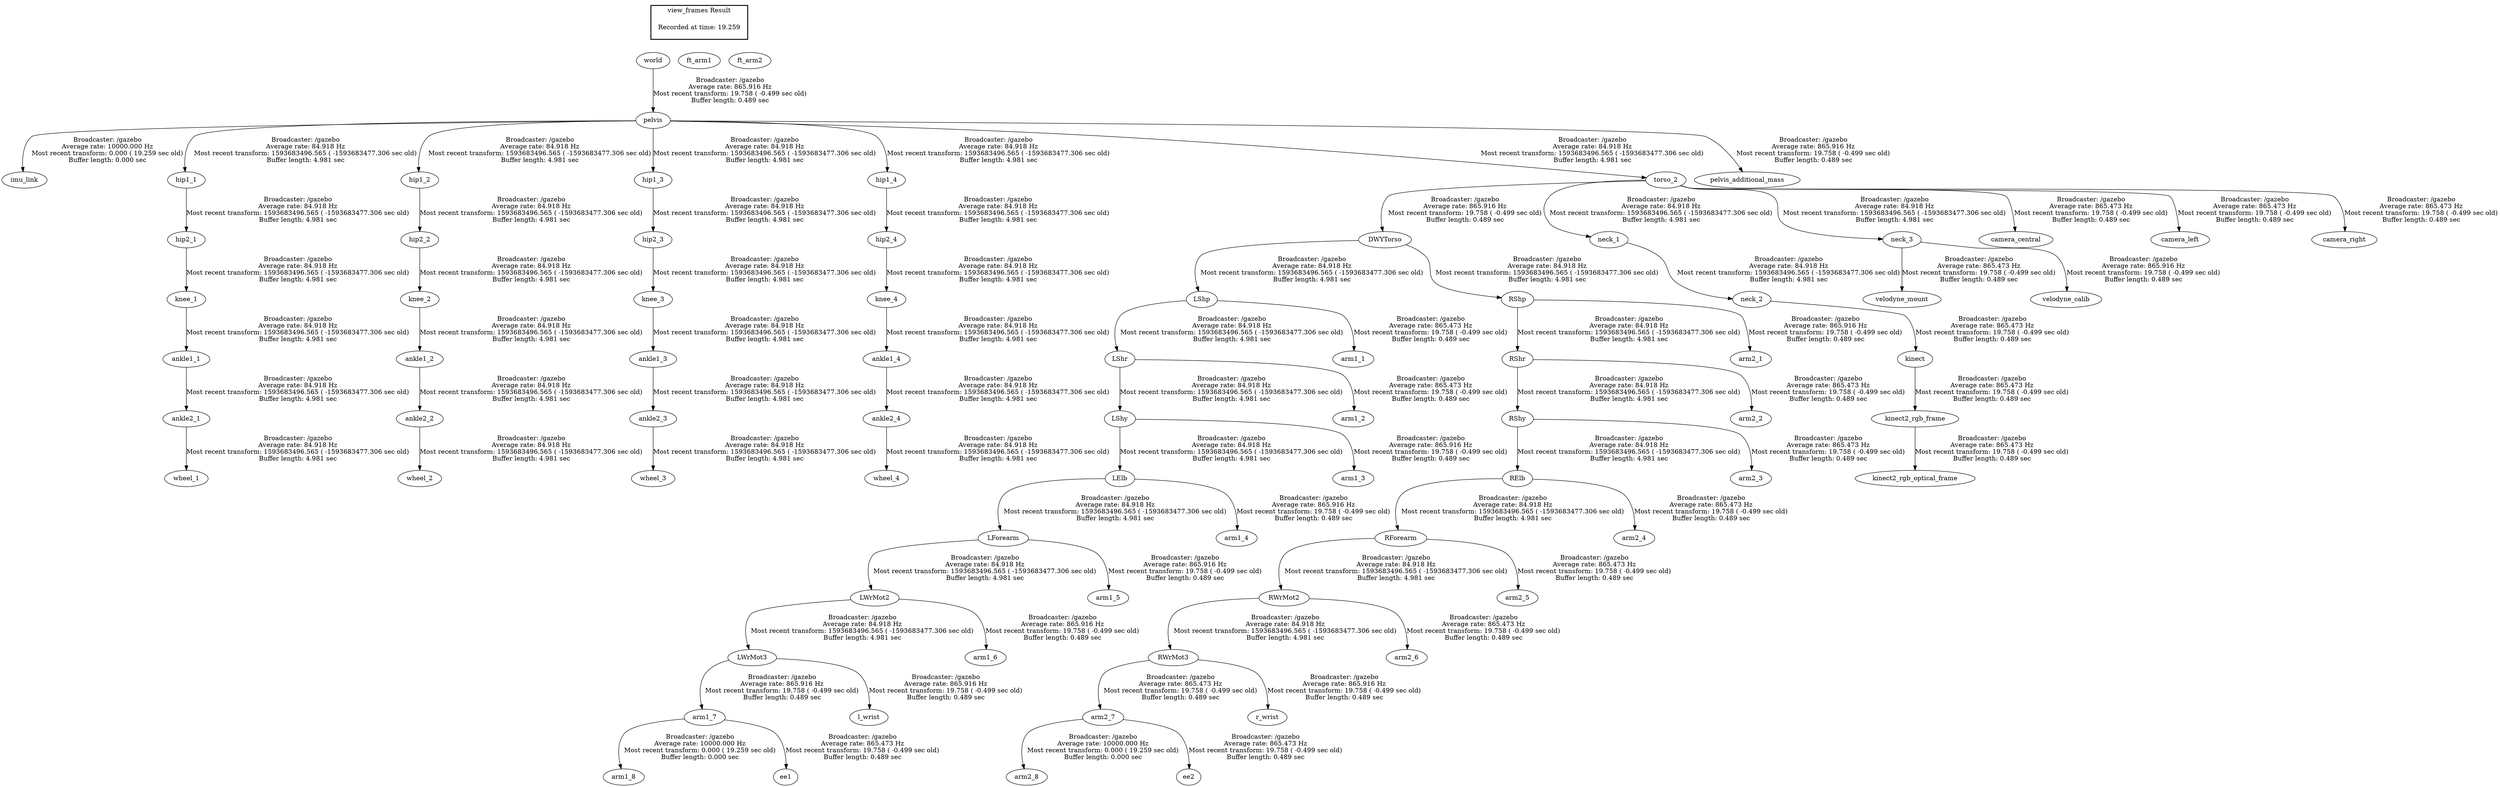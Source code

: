 digraph G {
"pelvis" -> "imu_link"[label="Broadcaster: /gazebo\nAverage rate: 10000.000 Hz\nMost recent transform: 0.000 ( 19.259 sec old)\nBuffer length: 0.000 sec\n"];
"world" -> "pelvis"[label="Broadcaster: /gazebo\nAverage rate: 865.916 Hz\nMost recent transform: 19.758 ( -0.499 sec old)\nBuffer length: 0.489 sec\n"];
"arm1_7" -> "arm1_8"[label="Broadcaster: /gazebo\nAverage rate: 10000.000 Hz\nMost recent transform: 0.000 ( 19.259 sec old)\nBuffer length: 0.000 sec\n"];
"arm2_7" -> "arm2_8"[label="Broadcaster: /gazebo\nAverage rate: 10000.000 Hz\nMost recent transform: 0.000 ( 19.259 sec old)\nBuffer length: 0.000 sec\n"];
"knee_1" -> "ankle1_1"[label="Broadcaster: /gazebo\nAverage rate: 84.918 Hz\nMost recent transform: 1593683496.565 ( -1593683477.306 sec old)\nBuffer length: 4.981 sec\n"];
"hip2_1" -> "knee_1"[label="Broadcaster: /gazebo\nAverage rate: 84.918 Hz\nMost recent transform: 1593683496.565 ( -1593683477.306 sec old)\nBuffer length: 4.981 sec\n"];
"knee_2" -> "ankle1_2"[label="Broadcaster: /gazebo\nAverage rate: 84.918 Hz\nMost recent transform: 1593683496.565 ( -1593683477.306 sec old)\nBuffer length: 4.981 sec\n"];
"hip2_2" -> "knee_2"[label="Broadcaster: /gazebo\nAverage rate: 84.918 Hz\nMost recent transform: 1593683496.565 ( -1593683477.306 sec old)\nBuffer length: 4.981 sec\n"];
"knee_3" -> "ankle1_3"[label="Broadcaster: /gazebo\nAverage rate: 84.918 Hz\nMost recent transform: 1593683496.565 ( -1593683477.306 sec old)\nBuffer length: 4.981 sec\n"];
"hip2_3" -> "knee_3"[label="Broadcaster: /gazebo\nAverage rate: 84.918 Hz\nMost recent transform: 1593683496.565 ( -1593683477.306 sec old)\nBuffer length: 4.981 sec\n"];
"knee_4" -> "ankle1_4"[label="Broadcaster: /gazebo\nAverage rate: 84.918 Hz\nMost recent transform: 1593683496.565 ( -1593683477.306 sec old)\nBuffer length: 4.981 sec\n"];
"hip2_4" -> "knee_4"[label="Broadcaster: /gazebo\nAverage rate: 84.918 Hz\nMost recent transform: 1593683496.565 ( -1593683477.306 sec old)\nBuffer length: 4.981 sec\n"];
"ankle1_1" -> "ankle2_1"[label="Broadcaster: /gazebo\nAverage rate: 84.918 Hz\nMost recent transform: 1593683496.565 ( -1593683477.306 sec old)\nBuffer length: 4.981 sec\n"];
"ankle1_2" -> "ankle2_2"[label="Broadcaster: /gazebo\nAverage rate: 84.918 Hz\nMost recent transform: 1593683496.565 ( -1593683477.306 sec old)\nBuffer length: 4.981 sec\n"];
"ankle1_3" -> "ankle2_3"[label="Broadcaster: /gazebo\nAverage rate: 84.918 Hz\nMost recent transform: 1593683496.565 ( -1593683477.306 sec old)\nBuffer length: 4.981 sec\n"];
"ankle1_4" -> "ankle2_4"[label="Broadcaster: /gazebo\nAverage rate: 84.918 Hz\nMost recent transform: 1593683496.565 ( -1593683477.306 sec old)\nBuffer length: 4.981 sec\n"];
"hip1_1" -> "hip2_1"[label="Broadcaster: /gazebo\nAverage rate: 84.918 Hz\nMost recent transform: 1593683496.565 ( -1593683477.306 sec old)\nBuffer length: 4.981 sec\n"];
"pelvis" -> "hip1_1"[label="Broadcaster: /gazebo\nAverage rate: 84.918 Hz\nMost recent transform: 1593683496.565 ( -1593683477.306 sec old)\nBuffer length: 4.981 sec\n"];
"hip1_2" -> "hip2_2"[label="Broadcaster: /gazebo\nAverage rate: 84.918 Hz\nMost recent transform: 1593683496.565 ( -1593683477.306 sec old)\nBuffer length: 4.981 sec\n"];
"pelvis" -> "hip1_2"[label="Broadcaster: /gazebo\nAverage rate: 84.918 Hz\nMost recent transform: 1593683496.565 ( -1593683477.306 sec old)\nBuffer length: 4.981 sec\n"];
"hip1_3" -> "hip2_3"[label="Broadcaster: /gazebo\nAverage rate: 84.918 Hz\nMost recent transform: 1593683496.565 ( -1593683477.306 sec old)\nBuffer length: 4.981 sec\n"];
"pelvis" -> "hip1_3"[label="Broadcaster: /gazebo\nAverage rate: 84.918 Hz\nMost recent transform: 1593683496.565 ( -1593683477.306 sec old)\nBuffer length: 4.981 sec\n"];
"hip1_4" -> "hip2_4"[label="Broadcaster: /gazebo\nAverage rate: 84.918 Hz\nMost recent transform: 1593683496.565 ( -1593683477.306 sec old)\nBuffer length: 4.981 sec\n"];
"pelvis" -> "hip1_4"[label="Broadcaster: /gazebo\nAverage rate: 84.918 Hz\nMost recent transform: 1593683496.565 ( -1593683477.306 sec old)\nBuffer length: 4.981 sec\n"];
"DWYTorso" -> "LShp"[label="Broadcaster: /gazebo\nAverage rate: 84.918 Hz\nMost recent transform: 1593683496.565 ( -1593683477.306 sec old)\nBuffer length: 4.981 sec\n"];
"torso_2" -> "DWYTorso"[label="Broadcaster: /gazebo\nAverage rate: 865.916 Hz\nMost recent transform: 19.758 ( -0.499 sec old)\nBuffer length: 0.489 sec\n"];
"LShp" -> "LShr"[label="Broadcaster: /gazebo\nAverage rate: 84.918 Hz\nMost recent transform: 1593683496.565 ( -1593683477.306 sec old)\nBuffer length: 4.981 sec\n"];
"LShr" -> "LShy"[label="Broadcaster: /gazebo\nAverage rate: 84.918 Hz\nMost recent transform: 1593683496.565 ( -1593683477.306 sec old)\nBuffer length: 4.981 sec\n"];
"LShy" -> "LElb"[label="Broadcaster: /gazebo\nAverage rate: 84.918 Hz\nMost recent transform: 1593683496.565 ( -1593683477.306 sec old)\nBuffer length: 4.981 sec\n"];
"LElb" -> "LForearm"[label="Broadcaster: /gazebo\nAverage rate: 84.918 Hz\nMost recent transform: 1593683496.565 ( -1593683477.306 sec old)\nBuffer length: 4.981 sec\n"];
"LForearm" -> "LWrMot2"[label="Broadcaster: /gazebo\nAverage rate: 84.918 Hz\nMost recent transform: 1593683496.565 ( -1593683477.306 sec old)\nBuffer length: 4.981 sec\n"];
"LWrMot2" -> "LWrMot3"[label="Broadcaster: /gazebo\nAverage rate: 84.918 Hz\nMost recent transform: 1593683496.565 ( -1593683477.306 sec old)\nBuffer length: 4.981 sec\n"];
"DWYTorso" -> "RShp"[label="Broadcaster: /gazebo\nAverage rate: 84.918 Hz\nMost recent transform: 1593683496.565 ( -1593683477.306 sec old)\nBuffer length: 4.981 sec\n"];
"RShp" -> "RShr"[label="Broadcaster: /gazebo\nAverage rate: 84.918 Hz\nMost recent transform: 1593683496.565 ( -1593683477.306 sec old)\nBuffer length: 4.981 sec\n"];
"RShr" -> "RShy"[label="Broadcaster: /gazebo\nAverage rate: 84.918 Hz\nMost recent transform: 1593683496.565 ( -1593683477.306 sec old)\nBuffer length: 4.981 sec\n"];
"RShy" -> "RElb"[label="Broadcaster: /gazebo\nAverage rate: 84.918 Hz\nMost recent transform: 1593683496.565 ( -1593683477.306 sec old)\nBuffer length: 4.981 sec\n"];
"RElb" -> "RForearm"[label="Broadcaster: /gazebo\nAverage rate: 84.918 Hz\nMost recent transform: 1593683496.565 ( -1593683477.306 sec old)\nBuffer length: 4.981 sec\n"];
"RForearm" -> "RWrMot2"[label="Broadcaster: /gazebo\nAverage rate: 84.918 Hz\nMost recent transform: 1593683496.565 ( -1593683477.306 sec old)\nBuffer length: 4.981 sec\n"];
"RWrMot2" -> "RWrMot3"[label="Broadcaster: /gazebo\nAverage rate: 84.918 Hz\nMost recent transform: 1593683496.565 ( -1593683477.306 sec old)\nBuffer length: 4.981 sec\n"];
"ankle2_1" -> "wheel_1"[label="Broadcaster: /gazebo\nAverage rate: 84.918 Hz\nMost recent transform: 1593683496.565 ( -1593683477.306 sec old)\nBuffer length: 4.981 sec\n"];
"ankle2_2" -> "wheel_2"[label="Broadcaster: /gazebo\nAverage rate: 84.918 Hz\nMost recent transform: 1593683496.565 ( -1593683477.306 sec old)\nBuffer length: 4.981 sec\n"];
"ankle2_3" -> "wheel_3"[label="Broadcaster: /gazebo\nAverage rate: 84.918 Hz\nMost recent transform: 1593683496.565 ( -1593683477.306 sec old)\nBuffer length: 4.981 sec\n"];
"ankle2_4" -> "wheel_4"[label="Broadcaster: /gazebo\nAverage rate: 84.918 Hz\nMost recent transform: 1593683496.565 ( -1593683477.306 sec old)\nBuffer length: 4.981 sec\n"];
"neck_1" -> "neck_2"[label="Broadcaster: /gazebo\nAverage rate: 84.918 Hz\nMost recent transform: 1593683496.565 ( -1593683477.306 sec old)\nBuffer length: 4.981 sec\n"];
"torso_2" -> "neck_1"[label="Broadcaster: /gazebo\nAverage rate: 84.918 Hz\nMost recent transform: 1593683496.565 ( -1593683477.306 sec old)\nBuffer length: 4.981 sec\n"];
"torso_2" -> "neck_3"[label="Broadcaster: /gazebo\nAverage rate: 84.918 Hz\nMost recent transform: 1593683496.565 ( -1593683477.306 sec old)\nBuffer length: 4.981 sec\n"];
"pelvis" -> "torso_2"[label="Broadcaster: /gazebo\nAverage rate: 84.918 Hz\nMost recent transform: 1593683496.565 ( -1593683477.306 sec old)\nBuffer length: 4.981 sec\n"];
"torso_2" -> "camera_central"[label="Broadcaster: /gazebo\nAverage rate: 865.473 Hz\nMost recent transform: 19.758 ( -0.499 sec old)\nBuffer length: 0.489 sec\n"];
"torso_2" -> "camera_left"[label="Broadcaster: /gazebo\nAverage rate: 865.473 Hz\nMost recent transform: 19.758 ( -0.499 sec old)\nBuffer length: 0.489 sec\n"];
"torso_2" -> "camera_right"[label="Broadcaster: /gazebo\nAverage rate: 865.473 Hz\nMost recent transform: 19.758 ( -0.499 sec old)\nBuffer length: 0.489 sec\n"];
"neck_2" -> "kinect"[label="Broadcaster: /gazebo\nAverage rate: 865.473 Hz\nMost recent transform: 19.758 ( -0.499 sec old)\nBuffer length: 0.489 sec\n"];
"kinect" -> "kinect2_rgb_frame"[label="Broadcaster: /gazebo\nAverage rate: 865.473 Hz\nMost recent transform: 19.758 ( -0.499 sec old)\nBuffer length: 0.489 sec\n"];
"kinect2_rgb_frame" -> "kinect2_rgb_optical_frame"[label="Broadcaster: /gazebo\nAverage rate: 865.473 Hz\nMost recent transform: 19.758 ( -0.499 sec old)\nBuffer length: 0.489 sec\n"];
"neck_3" -> "velodyne_mount"[label="Broadcaster: /gazebo\nAverage rate: 865.473 Hz\nMost recent transform: 19.758 ( -0.499 sec old)\nBuffer length: 0.489 sec\n"];
"arm1_7" -> "ee1"[label="Broadcaster: /gazebo\nAverage rate: 865.473 Hz\nMost recent transform: 19.758 ( -0.499 sec old)\nBuffer length: 0.489 sec\n"];
"LWrMot3" -> "arm1_7"[label="Broadcaster: /gazebo\nAverage rate: 865.916 Hz\nMost recent transform: 19.758 ( -0.499 sec old)\nBuffer length: 0.489 sec\n"];
"arm2_7" -> "ee2"[label="Broadcaster: /gazebo\nAverage rate: 865.473 Hz\nMost recent transform: 19.758 ( -0.499 sec old)\nBuffer length: 0.489 sec\n"];
"RWrMot3" -> "arm2_7"[label="Broadcaster: /gazebo\nAverage rate: 865.473 Hz\nMost recent transform: 19.758 ( -0.499 sec old)\nBuffer length: 0.489 sec\n"];
"LShp" -> "arm1_1"[label="Broadcaster: /gazebo\nAverage rate: 865.473 Hz\nMost recent transform: 19.758 ( -0.499 sec old)\nBuffer length: 0.489 sec\n"];
"RShr" -> "arm2_2"[label="Broadcaster: /gazebo\nAverage rate: 865.473 Hz\nMost recent transform: 19.758 ( -0.499 sec old)\nBuffer length: 0.489 sec\n"];
"RShy" -> "arm2_3"[label="Broadcaster: /gazebo\nAverage rate: 865.473 Hz\nMost recent transform: 19.758 ( -0.499 sec old)\nBuffer length: 0.489 sec\n"];
"RElb" -> "arm2_4"[label="Broadcaster: /gazebo\nAverage rate: 865.473 Hz\nMost recent transform: 19.758 ( -0.499 sec old)\nBuffer length: 0.489 sec\n"];
"RForearm" -> "arm2_5"[label="Broadcaster: /gazebo\nAverage rate: 865.473 Hz\nMost recent transform: 19.758 ( -0.499 sec old)\nBuffer length: 0.489 sec\n"];
"RWrMot2" -> "arm2_6"[label="Broadcaster: /gazebo\nAverage rate: 865.473 Hz\nMost recent transform: 19.758 ( -0.499 sec old)\nBuffer length: 0.489 sec\n"];
"LShr" -> "arm1_2"[label="Broadcaster: /gazebo\nAverage rate: 865.473 Hz\nMost recent transform: 19.758 ( -0.499 sec old)\nBuffer length: 0.489 sec\n"];
"LShy" -> "arm1_3"[label="Broadcaster: /gazebo\nAverage rate: 865.916 Hz\nMost recent transform: 19.758 ( -0.499 sec old)\nBuffer length: 0.489 sec\n"];
"LElb" -> "arm1_4"[label="Broadcaster: /gazebo\nAverage rate: 865.916 Hz\nMost recent transform: 19.758 ( -0.499 sec old)\nBuffer length: 0.489 sec\n"];
"LForearm" -> "arm1_5"[label="Broadcaster: /gazebo\nAverage rate: 865.916 Hz\nMost recent transform: 19.758 ( -0.499 sec old)\nBuffer length: 0.489 sec\n"];
"LWrMot2" -> "arm1_6"[label="Broadcaster: /gazebo\nAverage rate: 865.916 Hz\nMost recent transform: 19.758 ( -0.499 sec old)\nBuffer length: 0.489 sec\n"];
"RShp" -> "arm2_1"[label="Broadcaster: /gazebo\nAverage rate: 865.916 Hz\nMost recent transform: 19.758 ( -0.499 sec old)\nBuffer length: 0.489 sec\n"];
"LWrMot3" -> "l_wrist"[label="Broadcaster: /gazebo\nAverage rate: 865.916 Hz\nMost recent transform: 19.758 ( -0.499 sec old)\nBuffer length: 0.489 sec\n"];
"pelvis" -> "pelvis_additional_mass"[label="Broadcaster: /gazebo\nAverage rate: 865.916 Hz\nMost recent transform: 19.758 ( -0.499 sec old)\nBuffer length: 0.489 sec\n"];
"RWrMot3" -> "r_wrist"[label="Broadcaster: /gazebo\nAverage rate: 865.916 Hz\nMost recent transform: 19.758 ( -0.499 sec old)\nBuffer length: 0.489 sec\n"];
"neck_3" -> "velodyne_calib"[label="Broadcaster: /gazebo\nAverage rate: 865.916 Hz\nMost recent transform: 19.758 ( -0.499 sec old)\nBuffer length: 0.489 sec\n"];
edge [style=invis];
 subgraph cluster_legend { style=bold; color=black; label ="view_frames Result";
"Recorded at time: 19.259"[ shape=plaintext ] ;
 }->"ft_arm1";
edge [style=invis];
 subgraph cluster_legend { style=bold; color=black; label ="view_frames Result";
"Recorded at time: 19.259"[ shape=plaintext ] ;
 }->"ft_arm2";
edge [style=invis];
 subgraph cluster_legend { style=bold; color=black; label ="view_frames Result";
"Recorded at time: 19.259"[ shape=plaintext ] ;
 }->"world";
}
